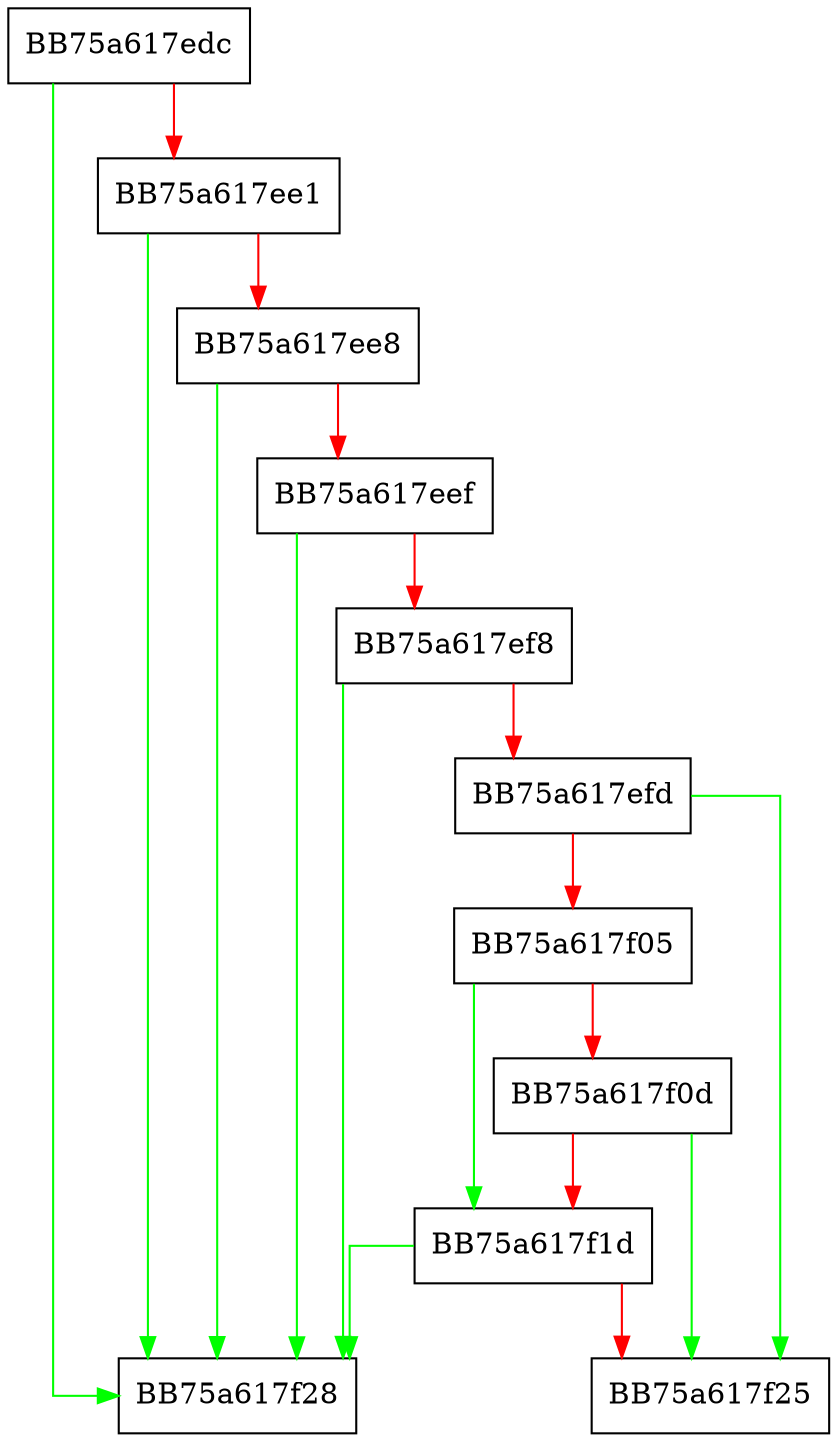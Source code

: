 digraph deflateStateCheck {
  node [shape="box"];
  graph [splines=ortho];
  BB75a617edc -> BB75a617f28 [color="green"];
  BB75a617edc -> BB75a617ee1 [color="red"];
  BB75a617ee1 -> BB75a617f28 [color="green"];
  BB75a617ee1 -> BB75a617ee8 [color="red"];
  BB75a617ee8 -> BB75a617f28 [color="green"];
  BB75a617ee8 -> BB75a617eef [color="red"];
  BB75a617eef -> BB75a617f28 [color="green"];
  BB75a617eef -> BB75a617ef8 [color="red"];
  BB75a617ef8 -> BB75a617f28 [color="green"];
  BB75a617ef8 -> BB75a617efd [color="red"];
  BB75a617efd -> BB75a617f25 [color="green"];
  BB75a617efd -> BB75a617f05 [color="red"];
  BB75a617f05 -> BB75a617f1d [color="green"];
  BB75a617f05 -> BB75a617f0d [color="red"];
  BB75a617f0d -> BB75a617f25 [color="green"];
  BB75a617f0d -> BB75a617f1d [color="red"];
  BB75a617f1d -> BB75a617f28 [color="green"];
  BB75a617f1d -> BB75a617f25 [color="red"];
}